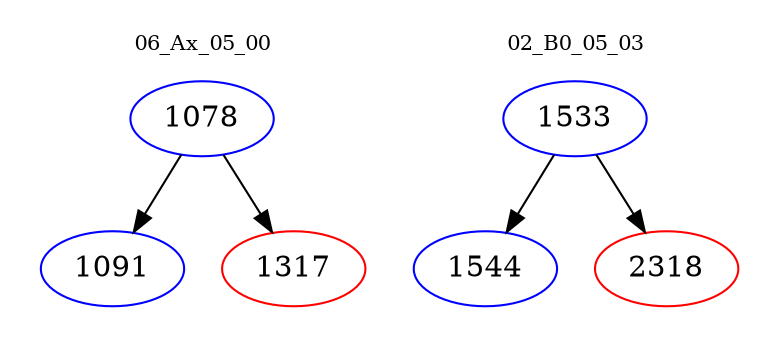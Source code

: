digraph{
subgraph cluster_0 {
color = white
label = "06_Ax_05_00";
fontsize=10;
T0_1078 [label="1078", color="blue"]
T0_1078 -> T0_1091 [color="black"]
T0_1091 [label="1091", color="blue"]
T0_1078 -> T0_1317 [color="black"]
T0_1317 [label="1317", color="red"]
}
subgraph cluster_1 {
color = white
label = "02_B0_05_03";
fontsize=10;
T1_1533 [label="1533", color="blue"]
T1_1533 -> T1_1544 [color="black"]
T1_1544 [label="1544", color="blue"]
T1_1533 -> T1_2318 [color="black"]
T1_2318 [label="2318", color="red"]
}
}
